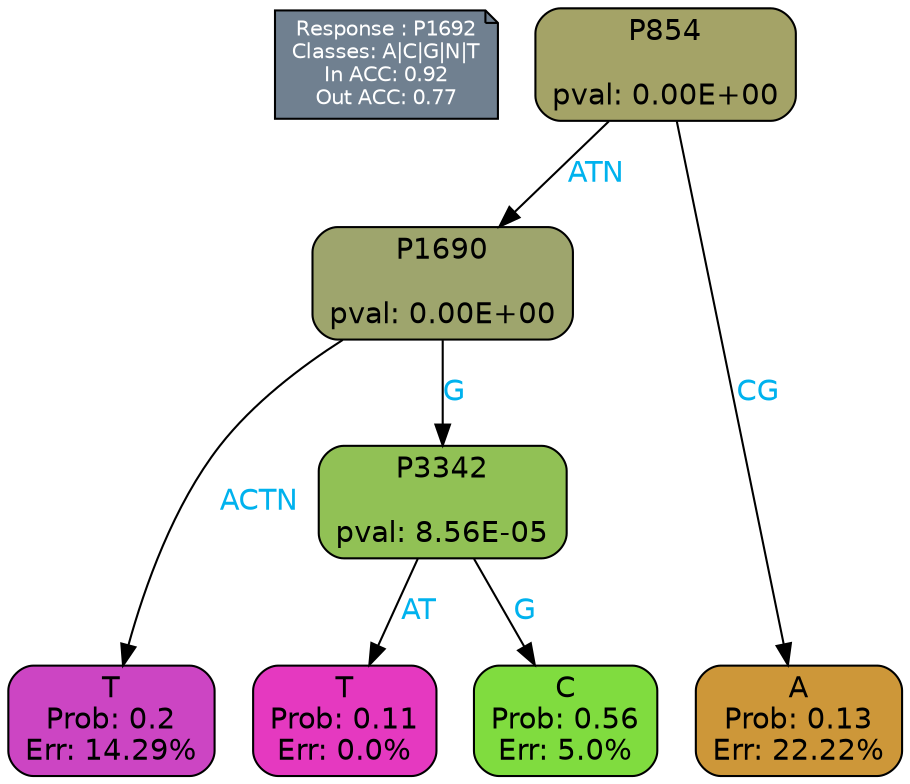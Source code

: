 digraph Tree {
node [shape=box, style="filled, rounded", color="black", fontname=helvetica] ;
graph [ranksep=equally, splines=polylines, bgcolor=transparent, dpi=600] ;
edge [fontname=helvetica] ;
LEGEND [label="Response : P1692
Classes: A|C|G|N|T
In ACC: 0.92
Out ACC: 0.77
",shape=note,align=left,style=filled,fillcolor="slategray",fontcolor="white",fontsize=10];1 [label="P854

pval: 0.00E+00", fillcolor="#a4a367"] ;
2 [label="P1690

pval: 0.00E+00", fillcolor="#9ea56d"] ;
3 [label="T
Prob: 0.2
Err: 14.29%", fillcolor="#cc45c3"] ;
4 [label="P3342

pval: 8.56E-05", fillcolor="#91c155"] ;
5 [label="T
Prob: 0.11
Err: 0.0%", fillcolor="#e539c0"] ;
6 [label="C
Prob: 0.56
Err: 5.0%", fillcolor="#80dc3f"] ;
7 [label="A
Prob: 0.13
Err: 22.22%", fillcolor="#cd9739"] ;
1 -> 2 [label="ATN",fontcolor=deepskyblue2] ;
1 -> 7 [label="CG",fontcolor=deepskyblue2] ;
2 -> 3 [label="ACTN",fontcolor=deepskyblue2] ;
2 -> 4 [label="G",fontcolor=deepskyblue2] ;
4 -> 5 [label="AT",fontcolor=deepskyblue2] ;
4 -> 6 [label="G",fontcolor=deepskyblue2] ;
{rank = same; 3;5;6;7;}{rank = same; LEGEND;1;}}
